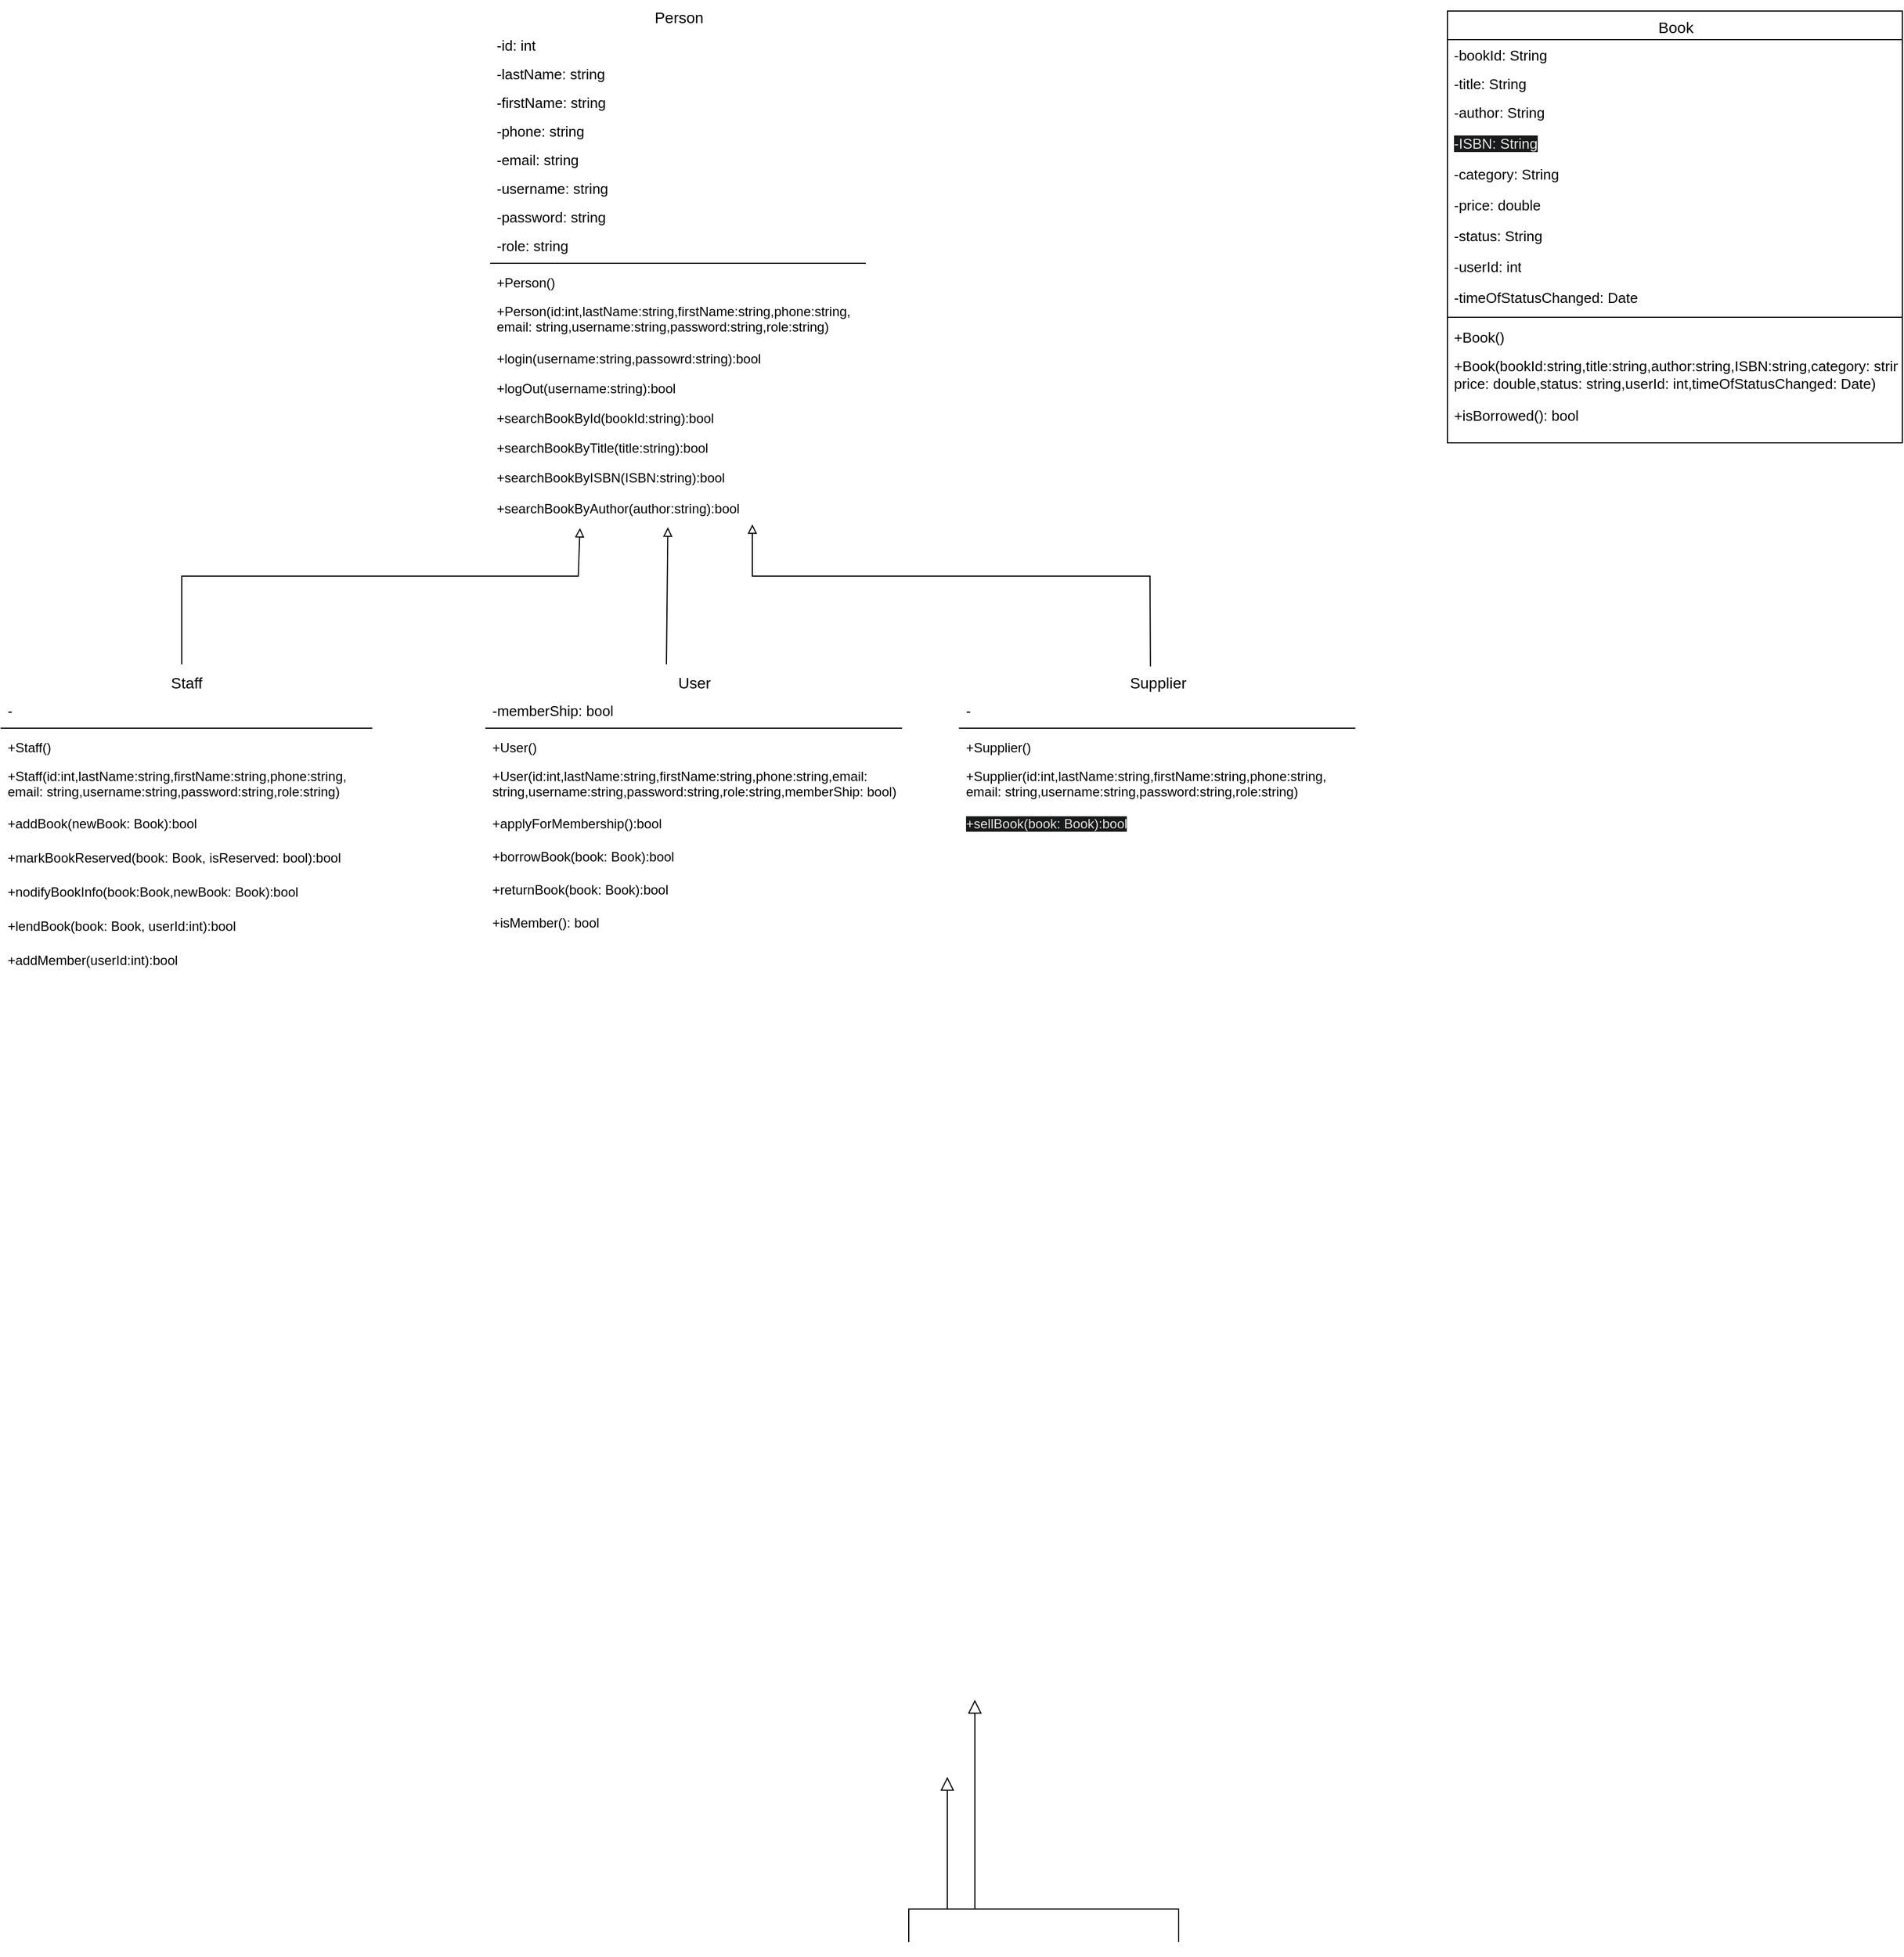 <mxfile version="21.3.8" type="device">
  <diagram id="C5RBs43oDa-KdzZeNtuy" name="Page-1">
    <mxGraphModel dx="1854" dy="1905" grid="0" gridSize="10" guides="1" tooltips="1" connect="1" arrows="1" fold="1" page="0" pageScale="1" pageWidth="827" pageHeight="1169" background="none" math="0" shadow="0">
      <root>
        <mxCell id="WIyWlLk6GJQsqaUBKTNV-0" />
        <mxCell id="WIyWlLk6GJQsqaUBKTNV-1" parent="WIyWlLk6GJQsqaUBKTNV-0" />
        <mxCell id="zkfFHV4jXpPFQw0GAbJ--0" value="Person" style="swimlane;fontStyle=0;align=center;verticalAlign=top;childLayout=stackLayout;horizontal=1;startSize=26;horizontalStack=0;resizeParent=1;resizeLast=0;collapsible=1;marginBottom=0;rounded=0;shadow=0;strokeWidth=1;fontSize=14;strokeColor=#FFF;html=1;" parent="WIyWlLk6GJQsqaUBKTNV-1" vertex="1">
          <mxGeometry x="-320" y="-522" width="341" height="477" as="geometry">
            <mxRectangle x="220" y="120" width="160" height="26" as="alternateBounds" />
          </mxGeometry>
        </mxCell>
        <mxCell id="zkfFHV4jXpPFQw0GAbJ--1" value="-id: int" style="text;align=left;verticalAlign=top;spacingLeft=4;spacingRight=4;overflow=hidden;rotatable=0;points=[[0,0.5],[1,0.5]];portConstraint=eastwest;fontSize=13;html=1;" parent="zkfFHV4jXpPFQw0GAbJ--0" vertex="1">
          <mxGeometry y="26" width="341" height="26" as="geometry" />
        </mxCell>
        <mxCell id="gb_LW39ABtoSgDzaFLqN-32" value="-lastName: string" style="text;align=left;verticalAlign=top;spacingLeft=4;spacingRight=4;overflow=hidden;rotatable=0;points=[[0,0.5],[1,0.5]];portConstraint=eastwest;fontSize=13;html=1;" parent="zkfFHV4jXpPFQw0GAbJ--0" vertex="1">
          <mxGeometry y="52" width="341" height="26" as="geometry" />
        </mxCell>
        <mxCell id="9CCVxwfdEHQ13oyVva0R-0" value="-firstName: string" style="text;align=left;verticalAlign=top;spacingLeft=4;spacingRight=4;overflow=hidden;rotatable=0;points=[[0,0.5],[1,0.5]];portConstraint=eastwest;fontSize=13;html=1;" parent="zkfFHV4jXpPFQw0GAbJ--0" vertex="1">
          <mxGeometry y="78" width="341" height="26" as="geometry" />
        </mxCell>
        <mxCell id="gb_LW39ABtoSgDzaFLqN-2" value="-phone: string" style="text;align=left;verticalAlign=top;spacingLeft=4;spacingRight=4;overflow=hidden;rotatable=0;points=[[0,0.5],[1,0.5]];portConstraint=eastwest;fontSize=13;html=1;" parent="zkfFHV4jXpPFQw0GAbJ--0" vertex="1">
          <mxGeometry y="104" width="341" height="26" as="geometry" />
        </mxCell>
        <mxCell id="zkfFHV4jXpPFQw0GAbJ--3" value="-email: string" style="text;align=left;verticalAlign=top;spacingLeft=4;spacingRight=4;overflow=hidden;rotatable=0;points=[[0,0.5],[1,0.5]];portConstraint=eastwest;rounded=0;shadow=0;html=1;fontSize=13;" parent="zkfFHV4jXpPFQw0GAbJ--0" vertex="1">
          <mxGeometry y="130" width="341" height="26" as="geometry" />
        </mxCell>
        <mxCell id="XPT_AGnR9eHhmbpUC2QU-26" value="-username: string" style="text;align=left;verticalAlign=top;spacingLeft=4;spacingRight=4;overflow=hidden;rotatable=0;points=[[0,0.5],[1,0.5]];portConstraint=eastwest;rounded=0;shadow=0;html=1;fontSize=13;" parent="zkfFHV4jXpPFQw0GAbJ--0" vertex="1">
          <mxGeometry y="156" width="341" height="26" as="geometry" />
        </mxCell>
        <mxCell id="OVeQhqg13ilSfmcUn3ME-9" value="-password: string" style="text;align=left;verticalAlign=top;spacingLeft=4;spacingRight=4;overflow=hidden;rotatable=0;points=[[0,0.5],[1,0.5]];portConstraint=eastwest;rounded=0;shadow=0;html=1;fontSize=13;" parent="zkfFHV4jXpPFQw0GAbJ--0" vertex="1">
          <mxGeometry y="182" width="341" height="26" as="geometry" />
        </mxCell>
        <mxCell id="exrt6nQFpCngk6IW3Vhf-10" value="-role: string" style="text;align=left;verticalAlign=top;spacingLeft=4;spacingRight=4;overflow=hidden;rotatable=0;points=[[0,0.5],[1,0.5]];portConstraint=eastwest;rounded=0;shadow=0;html=1;fontSize=13;" vertex="1" parent="zkfFHV4jXpPFQw0GAbJ--0">
          <mxGeometry y="208" width="341" height="26" as="geometry" />
        </mxCell>
        <mxCell id="zkfFHV4jXpPFQw0GAbJ--4" value="" style="line;html=1;strokeWidth=1;align=left;verticalAlign=middle;spacingTop=-1;spacingLeft=3;spacingRight=3;rotatable=0;labelPosition=right;points=[];portConstraint=eastwest;" parent="zkfFHV4jXpPFQw0GAbJ--0" vertex="1">
          <mxGeometry y="234" width="341" height="8" as="geometry" />
        </mxCell>
        <mxCell id="zkfFHV4jXpPFQw0GAbJ--5" value="+Person()" style="text;align=left;verticalAlign=top;spacingLeft=4;spacingRight=4;overflow=hidden;rotatable=0;points=[[0,0.5],[1,0.5]];portConstraint=eastwest;fontStyle=0;html=1;" parent="zkfFHV4jXpPFQw0GAbJ--0" vertex="1">
          <mxGeometry y="242" width="341" height="26" as="geometry" />
        </mxCell>
        <mxCell id="gb_LW39ABtoSgDzaFLqN-35" value="+Person(id:int,lastName:string,firstName:string,phone:string,&lt;br&gt;email:&amp;nbsp;string,username:string,password:string,role:string)" style="text;align=left;verticalAlign=top;spacingLeft=4;spacingRight=4;overflow=hidden;rotatable=0;points=[[0,0.5],[1,0.5]];portConstraint=eastwest;fontStyle=0;html=1;" parent="zkfFHV4jXpPFQw0GAbJ--0" vertex="1">
          <mxGeometry y="268" width="341" height="43" as="geometry" />
        </mxCell>
        <mxCell id="vGLt4s22BHYiDY64EhJE-43" value="+login(username:string,passowrd:string):bool" style="text;align=left;verticalAlign=top;spacingLeft=4;spacingRight=4;overflow=hidden;rotatable=0;points=[[0,0.5],[1,0.5]];portConstraint=eastwest;fontStyle=0;html=1;" parent="zkfFHV4jXpPFQw0GAbJ--0" vertex="1">
          <mxGeometry y="311" width="341" height="27" as="geometry" />
        </mxCell>
        <mxCell id="exrt6nQFpCngk6IW3Vhf-14" value="+logOut(username:string):bool" style="text;align=left;verticalAlign=top;spacingLeft=4;spacingRight=4;overflow=hidden;rotatable=0;points=[[0,0.5],[1,0.5]];portConstraint=eastwest;fontStyle=0;html=1;" vertex="1" parent="zkfFHV4jXpPFQw0GAbJ--0">
          <mxGeometry y="338" width="341" height="27" as="geometry" />
        </mxCell>
        <mxCell id="vGLt4s22BHYiDY64EhJE-44" value="+searchBookById(bookId:string):bool" style="text;align=left;verticalAlign=top;spacingLeft=4;spacingRight=4;overflow=hidden;rotatable=0;points=[[0,0.5],[1,0.5]];portConstraint=eastwest;fontStyle=0;html=1;" parent="zkfFHV4jXpPFQw0GAbJ--0" vertex="1">
          <mxGeometry y="365" width="341" height="27" as="geometry" />
        </mxCell>
        <mxCell id="vGLt4s22BHYiDY64EhJE-45" value="+searchBookByTitle(title:string):bool" style="text;align=left;verticalAlign=top;spacingLeft=4;spacingRight=4;overflow=hidden;rotatable=0;points=[[0,0.5],[1,0.5]];portConstraint=eastwest;fontStyle=0;html=1;" parent="zkfFHV4jXpPFQw0GAbJ--0" vertex="1">
          <mxGeometry y="392" width="341" height="27" as="geometry" />
        </mxCell>
        <mxCell id="vGLt4s22BHYiDY64EhJE-42" value="+searchBookByISBN(ISBN:string):bool" style="text;align=left;verticalAlign=top;spacingLeft=4;spacingRight=4;overflow=hidden;rotatable=0;points=[[0,0.5],[1,0.5]];portConstraint=eastwest;fontStyle=0;html=1;" parent="zkfFHV4jXpPFQw0GAbJ--0" vertex="1">
          <mxGeometry y="419" width="341" height="28" as="geometry" />
        </mxCell>
        <mxCell id="vGLt4s22BHYiDY64EhJE-46" value="+searchBookByAuthor(author:string):bool" style="text;align=left;verticalAlign=top;spacingLeft=4;spacingRight=4;overflow=hidden;rotatable=0;points=[[0,0.5],[1,0.5]];portConstraint=eastwest;fontStyle=0;html=1;" parent="zkfFHV4jXpPFQw0GAbJ--0" vertex="1">
          <mxGeometry y="447" width="341" height="30" as="geometry" />
        </mxCell>
        <mxCell id="zkfFHV4jXpPFQw0GAbJ--13" value="Book" style="swimlane;fontStyle=0;align=center;verticalAlign=top;childLayout=stackLayout;horizontal=1;startSize=26;horizontalStack=0;resizeParent=1;resizeLast=0;collapsible=1;marginBottom=0;rounded=0;shadow=0;strokeWidth=1;fontSize=14;html=1;" parent="WIyWlLk6GJQsqaUBKTNV-1" vertex="1">
          <mxGeometry x="549" y="-513" width="413" height="392" as="geometry">
            <mxRectangle x="330" y="360" width="170" height="26" as="alternateBounds" />
          </mxGeometry>
        </mxCell>
        <mxCell id="OVeQhqg13ilSfmcUn3ME-5" value="-bookId: String" style="text;align=left;verticalAlign=top;spacingLeft=4;spacingRight=4;overflow=hidden;rotatable=0;points=[[0,0.5],[1,0.5]];portConstraint=eastwest;fontSize=13;html=1;" parent="zkfFHV4jXpPFQw0GAbJ--13" vertex="1">
          <mxGeometry y="26" width="413" height="26" as="geometry" />
        </mxCell>
        <mxCell id="zkfFHV4jXpPFQw0GAbJ--14" value="-title: String" style="text;align=left;verticalAlign=top;spacingLeft=4;spacingRight=4;overflow=hidden;rotatable=0;points=[[0,0.5],[1,0.5]];portConstraint=eastwest;fontSize=13;html=1;" parent="zkfFHV4jXpPFQw0GAbJ--13" vertex="1">
          <mxGeometry y="52" width="413" height="26" as="geometry" />
        </mxCell>
        <mxCell id="gb_LW39ABtoSgDzaFLqN-16" value="-author: String" style="text;align=left;verticalAlign=top;spacingLeft=4;spacingRight=4;overflow=hidden;rotatable=0;points=[[0,0.5],[1,0.5]];portConstraint=eastwest;fontSize=13;html=1;" parent="zkfFHV4jXpPFQw0GAbJ--13" vertex="1">
          <mxGeometry y="78" width="413" height="28" as="geometry" />
        </mxCell>
        <mxCell id="OVeQhqg13ilSfmcUn3ME-3" value="&lt;span data-darkreader-inline-bgcolor=&quot;&quot; data-darkreader-inline-color=&quot;&quot; style=&quot;color: rgb(232, 230, 227); font-family: Helvetica; font-size: 13px; font-style: normal; font-variant-ligatures: normal; font-variant-caps: normal; font-weight: 400; letter-spacing: normal; orphans: 2; text-align: left; text-indent: 0px; text-transform: none; widows: 2; word-spacing: 0px; -webkit-text-stroke-width: 0px; background-color: rgb(24, 26, 27); text-decoration-thickness: initial; text-decoration-style: initial; text-decoration-color: initial; float: none; display: inline !important; --darkreader-inline-color: #d8d4cf; --darkreader-inline-bgcolor: #131516;&quot;&gt;-ISBN: String&lt;/span&gt;" style="text;align=left;verticalAlign=top;spacingLeft=4;spacingRight=4;overflow=hidden;rotatable=0;points=[[0,0.5],[1,0.5]];portConstraint=eastwest;fontSize=13;html=1;" parent="zkfFHV4jXpPFQw0GAbJ--13" vertex="1">
          <mxGeometry y="106" width="413" height="28" as="geometry" />
        </mxCell>
        <mxCell id="OVeQhqg13ilSfmcUn3ME-4" value="-category: String" style="text;align=left;verticalAlign=top;spacingLeft=4;spacingRight=4;overflow=hidden;rotatable=0;points=[[0,0.5],[1,0.5]];portConstraint=eastwest;fontSize=13;html=1;" parent="zkfFHV4jXpPFQw0GAbJ--13" vertex="1">
          <mxGeometry y="134" width="413" height="28" as="geometry" />
        </mxCell>
        <mxCell id="XPT_AGnR9eHhmbpUC2QU-25" value="-price: double" style="text;align=left;verticalAlign=top;spacingLeft=4;spacingRight=4;overflow=hidden;rotatable=0;points=[[0,0.5],[1,0.5]];portConstraint=eastwest;fontSize=13;html=1;" parent="zkfFHV4jXpPFQw0GAbJ--13" vertex="1">
          <mxGeometry y="162" width="413" height="28" as="geometry" />
        </mxCell>
        <mxCell id="OVeQhqg13ilSfmcUn3ME-6" value="-status: String" style="text;align=left;verticalAlign=top;spacingLeft=4;spacingRight=4;overflow=hidden;rotatable=0;points=[[0,0.5],[1,0.5]];portConstraint=eastwest;fontSize=13;html=1;" parent="zkfFHV4jXpPFQw0GAbJ--13" vertex="1">
          <mxGeometry y="190" width="413" height="28" as="geometry" />
        </mxCell>
        <mxCell id="OVeQhqg13ilSfmcUn3ME-7" value="-userId: int" style="text;align=left;verticalAlign=top;spacingLeft=4;spacingRight=4;overflow=hidden;rotatable=0;points=[[0,0.5],[1,0.5]];portConstraint=eastwest;fontSize=13;html=1;" parent="zkfFHV4jXpPFQw0GAbJ--13" vertex="1">
          <mxGeometry y="218" width="413" height="28" as="geometry" />
        </mxCell>
        <mxCell id="OVeQhqg13ilSfmcUn3ME-8" value="-timeOfStatusChanged: Date" style="text;align=left;verticalAlign=top;spacingLeft=4;spacingRight=4;overflow=hidden;rotatable=0;points=[[0,0.5],[1,0.5]];portConstraint=eastwest;fontSize=13;html=1;" parent="zkfFHV4jXpPFQw0GAbJ--13" vertex="1">
          <mxGeometry y="246" width="413" height="28" as="geometry" />
        </mxCell>
        <mxCell id="zkfFHV4jXpPFQw0GAbJ--15" value="" style="line;html=1;strokeWidth=1;align=left;verticalAlign=middle;spacingTop=-1;spacingLeft=3;spacingRight=3;rotatable=0;labelPosition=right;points=[];portConstraint=eastwest;" parent="zkfFHV4jXpPFQw0GAbJ--13" vertex="1">
          <mxGeometry y="274" width="413" height="8" as="geometry" />
        </mxCell>
        <mxCell id="gb_LW39ABtoSgDzaFLqN-51" value="+Book()" style="text;align=left;verticalAlign=top;spacingLeft=4;spacingRight=4;overflow=hidden;rotatable=0;points=[[0,0.5],[1,0.5]];portConstraint=eastwest;fontStyle=0;fontSize=13;html=1;" parent="zkfFHV4jXpPFQw0GAbJ--13" vertex="1">
          <mxGeometry y="282" width="413" height="26" as="geometry" />
        </mxCell>
        <mxCell id="gb_LW39ABtoSgDzaFLqN-52" value="+Book(bookId:string,title:string,author:string,ISBN:string,category:&amp;nbsp;string,&lt;br&gt;price: double,status:&amp;nbsp;string,userId: int,timeOfStatusChanged: Date)" style="text;align=left;verticalAlign=top;spacingLeft=4;spacingRight=4;overflow=hidden;rotatable=0;points=[[0,0.5],[1,0.5]];portConstraint=eastwest;fontStyle=0;fontSize=13;html=1;" parent="zkfFHV4jXpPFQw0GAbJ--13" vertex="1">
          <mxGeometry y="308" width="413" height="45" as="geometry" />
        </mxCell>
        <mxCell id="exrt6nQFpCngk6IW3Vhf-9" value="+isBorrowed(): bool" style="text;align=left;verticalAlign=top;spacingLeft=4;spacingRight=4;overflow=hidden;rotatable=0;points=[[0,0.5],[1,0.5]];portConstraint=eastwest;fontStyle=0;fontSize=13;html=1;" vertex="1" parent="zkfFHV4jXpPFQw0GAbJ--13">
          <mxGeometry y="353" width="413" height="30" as="geometry" />
        </mxCell>
        <mxCell id="gb_LW39ABtoSgDzaFLqN-70" value="" style="endArrow=block;endSize=10;endFill=0;shadow=0;strokeWidth=1;rounded=0;edgeStyle=elbowEdgeStyle;elbow=vertical;entryX=0.5;entryY=1;entryDx=0;entryDy=0;" parent="WIyWlLk6GJQsqaUBKTNV-1" edge="1">
          <mxGeometry width="160" relative="1" as="geometry">
            <mxPoint x="60" y="1240" as="sourcePoint" />
            <mxPoint x="120" y="1020" as="targetPoint" />
            <Array as="points">
              <mxPoint x="60" y="1210" />
              <mxPoint x="30" y="1190" />
              <mxPoint x="20" y="1070" />
            </Array>
          </mxGeometry>
        </mxCell>
        <mxCell id="gb_LW39ABtoSgDzaFLqN-107" value="" style="endArrow=block;endSize=10;endFill=0;shadow=0;strokeWidth=1;rounded=0;edgeStyle=elbowEdgeStyle;elbow=vertical;entryX=0.5;entryY=1;entryDx=0;entryDy=0;exitX=0.5;exitY=0;exitDx=0;exitDy=0;" parent="WIyWlLk6GJQsqaUBKTNV-1" edge="1">
          <mxGeometry width="160" relative="1" as="geometry">
            <mxPoint x="305" y="1240" as="sourcePoint" />
            <mxPoint x="95" y="1090" as="targetPoint" />
            <Array as="points">
              <mxPoint x="130" y="1210" />
              <mxPoint x="180" y="1190" />
              <mxPoint x="30" y="1080" />
            </Array>
          </mxGeometry>
        </mxCell>
        <mxCell id="vGLt4s22BHYiDY64EhJE-0" value="Staff" style="swimlane;fontStyle=0;align=center;verticalAlign=top;childLayout=stackLayout;horizontal=1;startSize=26;horizontalStack=0;resizeParent=1;resizeLast=0;collapsible=1;marginBottom=0;rounded=0;shadow=0;strokeWidth=1;fontSize=14;strokeColor=#FFF;html=1;" parent="WIyWlLk6GJQsqaUBKTNV-1" vertex="1">
          <mxGeometry x="-764.5" y="82" width="337.5" height="284" as="geometry">
            <mxRectangle x="220" y="120" width="160" height="26" as="alternateBounds" />
          </mxGeometry>
        </mxCell>
        <mxCell id="vGLt4s22BHYiDY64EhJE-1" value="-" style="text;align=left;verticalAlign=top;spacingLeft=4;spacingRight=4;overflow=hidden;rotatable=0;points=[[0,0.5],[1,0.5]];portConstraint=eastwest;fontSize=13;html=1;" parent="vGLt4s22BHYiDY64EhJE-0" vertex="1">
          <mxGeometry y="26" width="337.5" height="26" as="geometry" />
        </mxCell>
        <mxCell id="vGLt4s22BHYiDY64EhJE-10" value="" style="line;html=1;strokeWidth=1;align=left;verticalAlign=middle;spacingTop=-1;spacingLeft=3;spacingRight=3;rotatable=0;labelPosition=right;points=[];portConstraint=eastwest;" parent="vGLt4s22BHYiDY64EhJE-0" vertex="1">
          <mxGeometry y="52" width="337.5" height="8" as="geometry" />
        </mxCell>
        <mxCell id="vGLt4s22BHYiDY64EhJE-11" value="+Staff()" style="text;align=left;verticalAlign=top;spacingLeft=4;spacingRight=4;overflow=hidden;rotatable=0;points=[[0,0.5],[1,0.5]];portConstraint=eastwest;fontStyle=0;html=1;" parent="vGLt4s22BHYiDY64EhJE-0" vertex="1">
          <mxGeometry y="60" width="337.5" height="26" as="geometry" />
        </mxCell>
        <mxCell id="vGLt4s22BHYiDY64EhJE-12" value="+Staff(id:int,lastName:string,firstName:string,phone:string,&lt;br data-darkreader-inline-border=&quot;&quot; style=&quot;border-color: var(--darkreader-border--border-color); --darkreader-inline-border: var(--darkreader-border--darkreader-border--border-color);&quot;&gt;email:&amp;nbsp;string,username:string,password:string,role:string)" style="text;align=left;verticalAlign=top;spacingLeft=4;spacingRight=4;overflow=hidden;rotatable=0;points=[[0,0.5],[1,0.5]];portConstraint=eastwest;fontStyle=0;html=1;" parent="vGLt4s22BHYiDY64EhJE-0" vertex="1">
          <mxGeometry y="86" width="337.5" height="43" as="geometry" />
        </mxCell>
        <mxCell id="exrt6nQFpCngk6IW3Vhf-0" value="+addBook(newBook: Book):bool" style="text;align=left;verticalAlign=top;spacingLeft=4;spacingRight=4;overflow=hidden;rotatable=0;points=[[0,0.5],[1,0.5]];portConstraint=eastwest;fontStyle=0;html=1;" vertex="1" parent="vGLt4s22BHYiDY64EhJE-0">
          <mxGeometry y="129" width="337.5" height="31" as="geometry" />
        </mxCell>
        <mxCell id="exrt6nQFpCngk6IW3Vhf-1" value="+markBookReserved(book: Book, isReserved: bool):bool" style="text;align=left;verticalAlign=top;spacingLeft=4;spacingRight=4;overflow=hidden;rotatable=0;points=[[0,0.5],[1,0.5]];portConstraint=eastwest;fontStyle=0;html=1;" vertex="1" parent="vGLt4s22BHYiDY64EhJE-0">
          <mxGeometry y="160" width="337.5" height="31" as="geometry" />
        </mxCell>
        <mxCell id="exrt6nQFpCngk6IW3Vhf-2" value="+nodifyBookInfo(book:Book,newBook: Book):bool" style="text;align=left;verticalAlign=top;spacingLeft=4;spacingRight=4;overflow=hidden;rotatable=0;points=[[0,0.5],[1,0.5]];portConstraint=eastwest;fontStyle=0;html=1;" vertex="1" parent="vGLt4s22BHYiDY64EhJE-0">
          <mxGeometry y="191" width="337.5" height="31" as="geometry" />
        </mxCell>
        <mxCell id="exrt6nQFpCngk6IW3Vhf-3" value="+lendBook(book: Book, userId:int):bool" style="text;align=left;verticalAlign=top;spacingLeft=4;spacingRight=4;overflow=hidden;rotatable=0;points=[[0,0.5],[1,0.5]];portConstraint=eastwest;fontStyle=0;html=1;" vertex="1" parent="vGLt4s22BHYiDY64EhJE-0">
          <mxGeometry y="222" width="337.5" height="31" as="geometry" />
        </mxCell>
        <mxCell id="exrt6nQFpCngk6IW3Vhf-4" value="+addMember(userId:int):bool" style="text;align=left;verticalAlign=top;spacingLeft=4;spacingRight=4;overflow=hidden;rotatable=0;points=[[0,0.5],[1,0.5]];portConstraint=eastwest;fontStyle=0;html=1;" vertex="1" parent="vGLt4s22BHYiDY64EhJE-0">
          <mxGeometry y="253" width="337.5" height="31" as="geometry" />
        </mxCell>
        <mxCell id="vGLt4s22BHYiDY64EhJE-13" value="User" style="swimlane;fontStyle=0;align=center;verticalAlign=top;childLayout=stackLayout;horizontal=1;startSize=26;horizontalStack=0;resizeParent=1;resizeLast=0;collapsible=1;marginBottom=0;rounded=0;shadow=0;strokeWidth=1;fontSize=14;strokeColor=#FFF;html=1;" parent="WIyWlLk6GJQsqaUBKTNV-1" vertex="1">
          <mxGeometry x="-324.5" y="82" width="378.5" height="249" as="geometry">
            <mxRectangle x="220" y="120" width="160" height="26" as="alternateBounds" />
          </mxGeometry>
        </mxCell>
        <mxCell id="vGLt4s22BHYiDY64EhJE-20" value="-memberShip: bool" style="text;align=left;verticalAlign=top;spacingLeft=4;spacingRight=4;overflow=hidden;rotatable=0;points=[[0,0.5],[1,0.5]];portConstraint=eastwest;rounded=0;shadow=0;html=1;fontSize=13;" parent="vGLt4s22BHYiDY64EhJE-13" vertex="1">
          <mxGeometry y="26" width="378.5" height="26" as="geometry" />
        </mxCell>
        <mxCell id="vGLt4s22BHYiDY64EhJE-23" value="" style="line;html=1;strokeWidth=1;align=left;verticalAlign=middle;spacingTop=-1;spacingLeft=3;spacingRight=3;rotatable=0;labelPosition=right;points=[];portConstraint=eastwest;" parent="vGLt4s22BHYiDY64EhJE-13" vertex="1">
          <mxGeometry y="52" width="378.5" height="8" as="geometry" />
        </mxCell>
        <mxCell id="vGLt4s22BHYiDY64EhJE-24" value="+User()" style="text;align=left;verticalAlign=top;spacingLeft=4;spacingRight=4;overflow=hidden;rotatable=0;points=[[0,0.5],[1,0.5]];portConstraint=eastwest;fontStyle=0;html=1;" parent="vGLt4s22BHYiDY64EhJE-13" vertex="1">
          <mxGeometry y="60" width="378.5" height="26" as="geometry" />
        </mxCell>
        <mxCell id="vGLt4s22BHYiDY64EhJE-25" value="+User(id:int,lastName:string,firstName:string,phone:string,email:&amp;nbsp;&lt;br&gt;string,username:string,password:string,role:string,memberShip: bool)" style="text;align=left;verticalAlign=top;spacingLeft=4;spacingRight=4;overflow=hidden;rotatable=0;points=[[0,0.5],[1,0.5]];portConstraint=eastwest;fontStyle=0;html=1;" parent="vGLt4s22BHYiDY64EhJE-13" vertex="1">
          <mxGeometry y="86" width="378.5" height="43" as="geometry" />
        </mxCell>
        <mxCell id="exrt6nQFpCngk6IW3Vhf-5" value="+applyForMembership():bool" style="text;align=left;verticalAlign=top;spacingLeft=4;spacingRight=4;overflow=hidden;rotatable=0;points=[[0,0.5],[1,0.5]];portConstraint=eastwest;fontStyle=0;html=1;" vertex="1" parent="vGLt4s22BHYiDY64EhJE-13">
          <mxGeometry y="129" width="378.5" height="30" as="geometry" />
        </mxCell>
        <mxCell id="exrt6nQFpCngk6IW3Vhf-6" value="+borrowBook(book: Book):bool" style="text;align=left;verticalAlign=top;spacingLeft=4;spacingRight=4;overflow=hidden;rotatable=0;points=[[0,0.5],[1,0.5]];portConstraint=eastwest;fontStyle=0;html=1;" vertex="1" parent="vGLt4s22BHYiDY64EhJE-13">
          <mxGeometry y="159" width="378.5" height="30" as="geometry" />
        </mxCell>
        <mxCell id="exrt6nQFpCngk6IW3Vhf-7" value="+returnBook(book: Book):bool" style="text;align=left;verticalAlign=top;spacingLeft=4;spacingRight=4;overflow=hidden;rotatable=0;points=[[0,0.5],[1,0.5]];portConstraint=eastwest;fontStyle=0;html=1;" vertex="1" parent="vGLt4s22BHYiDY64EhJE-13">
          <mxGeometry y="189" width="378.5" height="30" as="geometry" />
        </mxCell>
        <mxCell id="exrt6nQFpCngk6IW3Vhf-12" value="+isMember(): bool" style="text;align=left;verticalAlign=top;spacingLeft=4;spacingRight=4;overflow=hidden;rotatable=0;points=[[0,0.5],[1,0.5]];portConstraint=eastwest;fontStyle=0;html=1;" vertex="1" parent="vGLt4s22BHYiDY64EhJE-13">
          <mxGeometry y="219" width="378.5" height="30" as="geometry" />
        </mxCell>
        <mxCell id="vGLt4s22BHYiDY64EhJE-26" value="Supplier" style="swimlane;fontStyle=0;align=center;verticalAlign=top;childLayout=stackLayout;horizontal=1;startSize=26;horizontalStack=0;resizeParent=1;resizeLast=0;collapsible=1;marginBottom=0;rounded=0;shadow=0;strokeWidth=1;fontSize=14;strokeColor=#FFF;html=1;" parent="WIyWlLk6GJQsqaUBKTNV-1" vertex="1">
          <mxGeometry x="105.5" y="82" width="360" height="160" as="geometry">
            <mxRectangle x="220" y="120" width="160" height="26" as="alternateBounds" />
          </mxGeometry>
        </mxCell>
        <mxCell id="vGLt4s22BHYiDY64EhJE-27" value="-" style="text;align=left;verticalAlign=top;spacingLeft=4;spacingRight=4;overflow=hidden;rotatable=0;points=[[0,0.5],[1,0.5]];portConstraint=eastwest;fontSize=13;html=1;" parent="vGLt4s22BHYiDY64EhJE-26" vertex="1">
          <mxGeometry y="26" width="360" height="26" as="geometry" />
        </mxCell>
        <mxCell id="vGLt4s22BHYiDY64EhJE-36" value="" style="line;html=1;strokeWidth=1;align=left;verticalAlign=middle;spacingTop=-1;spacingLeft=3;spacingRight=3;rotatable=0;labelPosition=right;points=[];portConstraint=eastwest;" parent="vGLt4s22BHYiDY64EhJE-26" vertex="1">
          <mxGeometry y="52" width="360" height="8" as="geometry" />
        </mxCell>
        <mxCell id="vGLt4s22BHYiDY64EhJE-37" value="+Supplier()" style="text;align=left;verticalAlign=top;spacingLeft=4;spacingRight=4;overflow=hidden;rotatable=0;points=[[0,0.5],[1,0.5]];portConstraint=eastwest;fontStyle=0;html=1;" parent="vGLt4s22BHYiDY64EhJE-26" vertex="1">
          <mxGeometry y="60" width="360" height="26" as="geometry" />
        </mxCell>
        <mxCell id="vGLt4s22BHYiDY64EhJE-38" value="+Supplier(id:int,lastName:string,firstName:string,phone:string,&lt;br data-darkreader-inline-border=&quot;&quot; style=&quot;border-color: var(--darkreader-border--border-color); --darkreader-inline-border: var(--darkreader-border--darkreader-border--border-color);&quot;&gt;email:&amp;nbsp;string,username:string,password:string,role:string)" style="text;align=left;verticalAlign=top;spacingLeft=4;spacingRight=4;overflow=hidden;rotatable=0;points=[[0,0.5],[1,0.5]];portConstraint=eastwest;fontStyle=0;html=1;" parent="vGLt4s22BHYiDY64EhJE-26" vertex="1">
          <mxGeometry y="86" width="360" height="43" as="geometry" />
        </mxCell>
        <mxCell id="exrt6nQFpCngk6IW3Vhf-8" value="&lt;span data-darkreader-inline-bgcolor=&quot;&quot; data-darkreader-inline-color=&quot;&quot; style=&quot;color: rgb(232, 230, 227); font-family: Helvetica; font-size: 12px; font-style: normal; font-variant-ligatures: normal; font-variant-caps: normal; font-weight: 400; letter-spacing: normal; orphans: 2; text-align: left; text-indent: 0px; text-transform: none; widows: 2; word-spacing: 0px; -webkit-text-stroke-width: 0px; background-color: rgb(24, 26, 27); text-decoration-thickness: initial; text-decoration-style: initial; text-decoration-color: initial; float: none; display: inline !important; --darkreader-inline-color: #d8d4cf; --darkreader-inline-bgcolor: #131516;&quot;&gt;+sellBook(book: Book):bool&lt;/span&gt;" style="text;align=left;verticalAlign=top;spacingLeft=4;spacingRight=4;overflow=hidden;rotatable=0;points=[[0,0.5],[1,0.5]];portConstraint=eastwest;fontStyle=0;html=1;" vertex="1" parent="vGLt4s22BHYiDY64EhJE-26">
          <mxGeometry y="129" width="360" height="30" as="geometry" />
        </mxCell>
        <mxCell id="vGLt4s22BHYiDY64EhJE-39" value="" style="endArrow=block;html=1;rounded=0;entryX=0.239;entryY=1.044;entryDx=0;entryDy=0;entryPerimeter=0;startArrow=none;startFill=0;endFill=0;" parent="WIyWlLk6GJQsqaUBKTNV-1" edge="1" target="vGLt4s22BHYiDY64EhJE-46">
          <mxGeometry width="50" height="50" relative="1" as="geometry">
            <mxPoint x="-600" y="80" as="sourcePoint" />
            <mxPoint x="-244.5" y="-38" as="targetPoint" />
            <Array as="points">
              <mxPoint x="-600" />
              <mxPoint x="-240" />
            </Array>
          </mxGeometry>
        </mxCell>
        <mxCell id="vGLt4s22BHYiDY64EhJE-40" value="" style="endArrow=block;html=1;rounded=0;entryX=0.473;entryY=1.022;entryDx=0;entryDy=0;entryPerimeter=0;endFill=0;" parent="WIyWlLk6GJQsqaUBKTNV-1" edge="1" target="vGLt4s22BHYiDY64EhJE-46">
          <mxGeometry width="50" height="50" relative="1" as="geometry">
            <mxPoint x="-160" y="80" as="sourcePoint" />
            <mxPoint x="-160" y="-60" as="targetPoint" />
          </mxGeometry>
        </mxCell>
        <mxCell id="vGLt4s22BHYiDY64EhJE-41" value="" style="endArrow=block;html=1;rounded=0;exitX=0.483;exitY=0;exitDx=0;exitDy=0;exitPerimeter=0;endFill=0;" parent="WIyWlLk6GJQsqaUBKTNV-1" source="vGLt4s22BHYiDY64EhJE-26" edge="1">
          <mxGeometry width="50" height="50" relative="1" as="geometry">
            <mxPoint x="225.5" y="218" as="sourcePoint" />
            <mxPoint x="-82" y="-47" as="targetPoint" />
            <Array as="points">
              <mxPoint x="279" />
              <mxPoint x="-82" />
            </Array>
          </mxGeometry>
        </mxCell>
      </root>
    </mxGraphModel>
  </diagram>
</mxfile>
